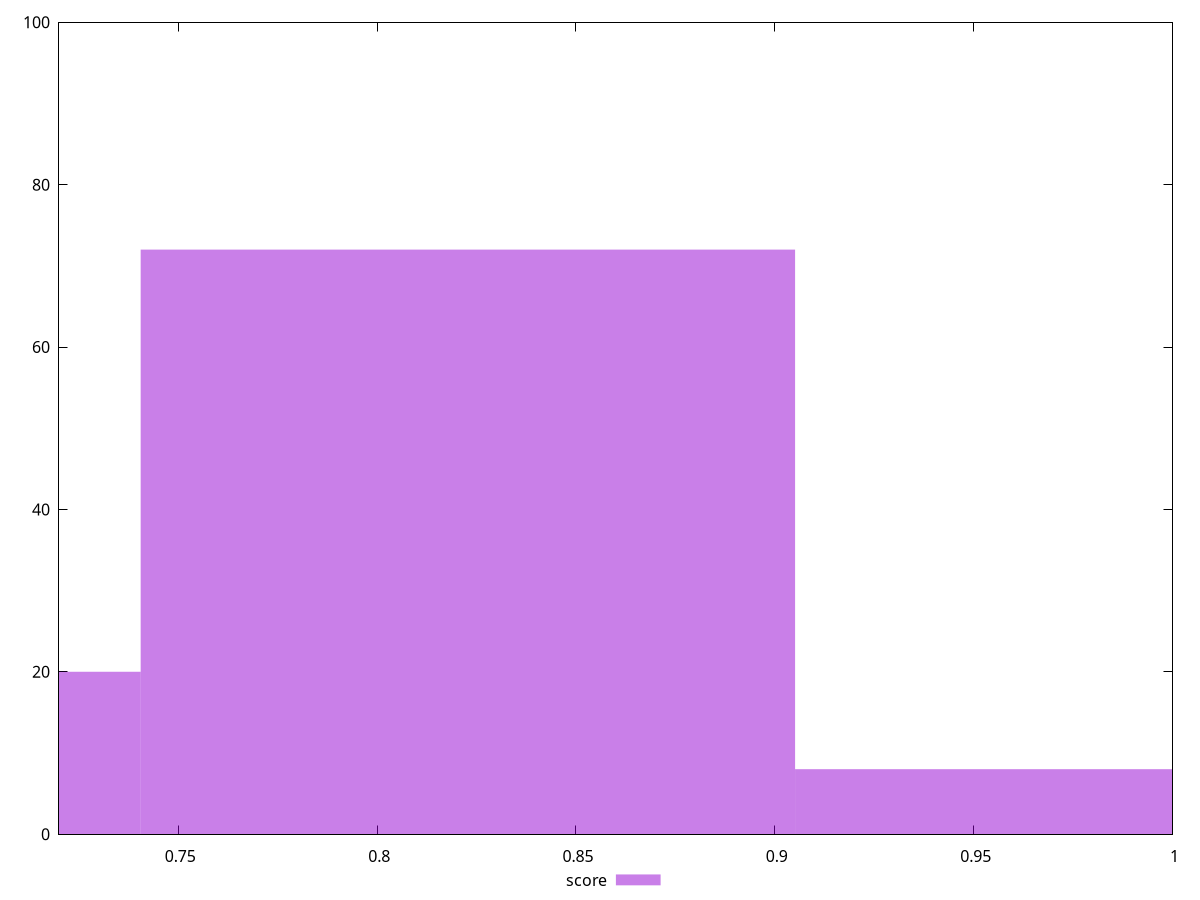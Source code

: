 reset

$score <<EOF
0.822814478536516 72
0.6582515828292128 20
0.9873773742438192 8
EOF

set key outside below
set boxwidth 0.1645628957073032
set xrange [0.72:1]
set yrange [0:100]
set trange [0:100]
set style fill transparent solid 0.5 noborder
set terminal svg size 640, 490 enhanced background rgb 'white'
set output "report_00015_2021-02-09T16-11-33.973Z/offscreen-images/samples/pages+cached/score/histogram.svg"

plot $score title "score" with boxes

reset
